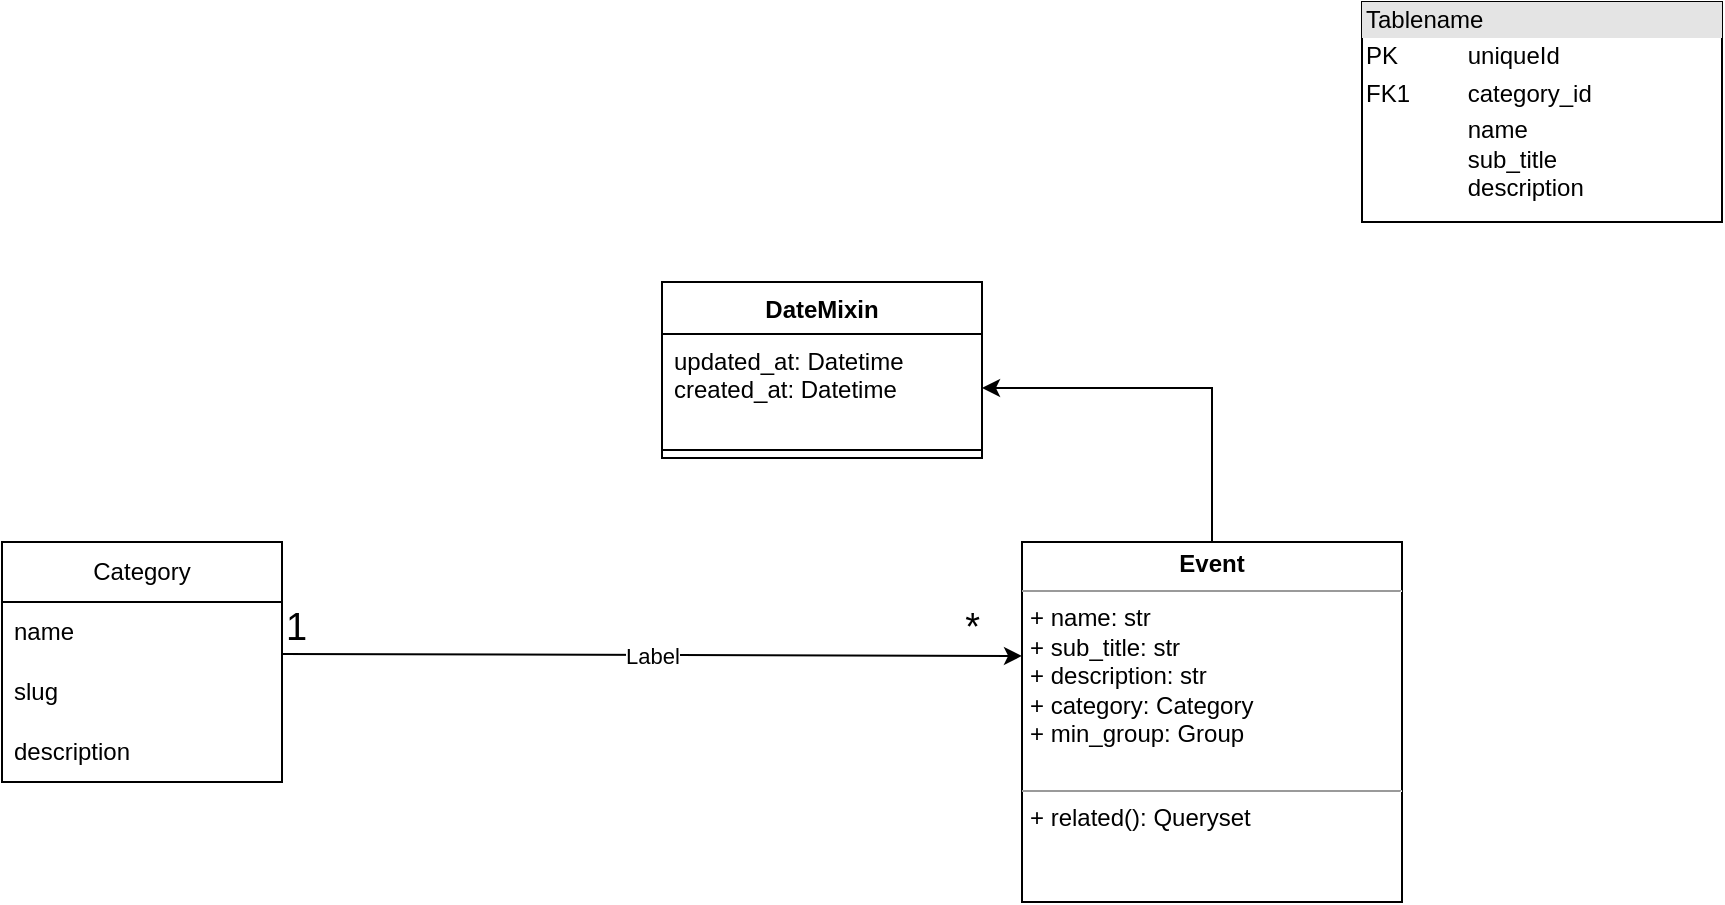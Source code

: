 <mxfile version="20.6.0" type="github">
  <diagram name="Page-1" id="b5b7bab2-c9e2-2cf4-8b2a-24fd1a2a6d21">
    <mxGraphModel dx="1422" dy="864" grid="1" gridSize="10" guides="1" tooltips="1" connect="1" arrows="1" fold="1" page="1" pageScale="1" pageWidth="827" pageHeight="1169" background="none" math="0" shadow="0">
      <root>
        <mxCell id="0" />
        <mxCell id="1" parent="0" />
        <mxCell id="XmmGb7Pi7G96ArEZUxbN-1" value="Category" style="swimlane;fontStyle=0;childLayout=stackLayout;horizontal=1;startSize=30;horizontalStack=0;resizeParent=1;resizeParentMax=0;resizeLast=0;collapsible=1;marginBottom=0;whiteSpace=wrap;html=1;" vertex="1" parent="1">
          <mxGeometry x="770" y="860" width="140" height="120" as="geometry" />
        </mxCell>
        <mxCell id="XmmGb7Pi7G96ArEZUxbN-2" value="name" style="text;strokeColor=none;fillColor=none;align=left;verticalAlign=middle;spacingLeft=4;spacingRight=4;overflow=hidden;points=[[0,0.5],[1,0.5]];portConstraint=eastwest;rotatable=0;whiteSpace=wrap;html=1;" vertex="1" parent="XmmGb7Pi7G96ArEZUxbN-1">
          <mxGeometry y="30" width="140" height="30" as="geometry" />
        </mxCell>
        <mxCell id="XmmGb7Pi7G96ArEZUxbN-3" value="slug" style="text;strokeColor=none;fillColor=none;align=left;verticalAlign=middle;spacingLeft=4;spacingRight=4;overflow=hidden;points=[[0,0.5],[1,0.5]];portConstraint=eastwest;rotatable=0;whiteSpace=wrap;html=1;" vertex="1" parent="XmmGb7Pi7G96ArEZUxbN-1">
          <mxGeometry y="60" width="140" height="30" as="geometry" />
        </mxCell>
        <mxCell id="XmmGb7Pi7G96ArEZUxbN-4" value="description" style="text;strokeColor=none;fillColor=none;align=left;verticalAlign=middle;spacingLeft=4;spacingRight=4;overflow=hidden;points=[[0,0.5],[1,0.5]];portConstraint=eastwest;rotatable=0;whiteSpace=wrap;html=1;" vertex="1" parent="XmmGb7Pi7G96ArEZUxbN-1">
          <mxGeometry y="90" width="140" height="30" as="geometry" />
        </mxCell>
        <mxCell id="XmmGb7Pi7G96ArEZUxbN-12" value="&lt;p style=&quot;margin:0px;margin-top:4px;text-align:center;&quot;&gt;&lt;b&gt;Event&lt;/b&gt;&lt;br&gt;&lt;/p&gt;&lt;hr size=&quot;1&quot;&gt;&lt;p style=&quot;margin:0px;margin-left:4px;&quot;&gt;+ name: str&lt;br&gt;+ sub_title: str&lt;/p&gt;&lt;p style=&quot;margin:0px;margin-left:4px;&quot;&gt;+ description: str&lt;/p&gt;&lt;p style=&quot;margin:0px;margin-left:4px;&quot;&gt;+ category: Category&lt;/p&gt;&lt;p style=&quot;margin:0px;margin-left:4px;&quot;&gt;+ min_group: Group&lt;br&gt;&lt;/p&gt;&lt;p style=&quot;margin:0px;margin-left:4px;&quot;&gt;&lt;br&gt;&lt;/p&gt;&lt;hr size=&quot;1&quot;&gt;&lt;p style=&quot;margin:0px;margin-left:4px;&quot;&gt;+ related(): Queryset&lt;br&gt;&lt;br&gt;&lt;/p&gt;" style="verticalAlign=top;align=left;overflow=fill;fontSize=12;fontFamily=Helvetica;html=1;" vertex="1" parent="1">
          <mxGeometry x="1280" y="860" width="190" height="180" as="geometry" />
        </mxCell>
        <mxCell id="XmmGb7Pi7G96ArEZUxbN-14" value="&lt;div style=&quot;box-sizing:border-box;width:100%;background:#e4e4e4;padding:2px;&quot;&gt;Tablename&lt;/div&gt;&lt;table style=&quot;width:100%;font-size:1em;&quot; cellspacing=&quot;0&quot; cellpadding=&quot;2&quot;&gt;&lt;tbody&gt;&lt;tr&gt;&lt;td&gt;PK&lt;/td&gt;&lt;td&gt;uniqueId&lt;/td&gt;&lt;/tr&gt;&lt;tr&gt;&lt;td&gt;FK1&lt;/td&gt;&lt;td&gt;category_id&lt;br&gt;&lt;/td&gt;&lt;/tr&gt;&lt;tr&gt;&lt;td&gt;&lt;/td&gt;&lt;td&gt;name&lt;br&gt;sub_title&lt;br&gt;description&lt;br&gt;&lt;/td&gt;&lt;/tr&gt;&lt;/tbody&gt;&lt;/table&gt;" style="verticalAlign=top;align=left;overflow=fill;html=1;" vertex="1" parent="1">
          <mxGeometry x="1450" y="590" width="180" height="110" as="geometry" />
        </mxCell>
        <mxCell id="XmmGb7Pi7G96ArEZUxbN-23" value="DateMixin" style="swimlane;fontStyle=1;align=center;verticalAlign=top;childLayout=stackLayout;horizontal=1;startSize=26;horizontalStack=0;resizeParent=1;resizeParentMax=0;resizeLast=0;collapsible=1;marginBottom=0;" vertex="1" parent="1">
          <mxGeometry x="1100" y="730" width="160" height="88" as="geometry" />
        </mxCell>
        <mxCell id="XmmGb7Pi7G96ArEZUxbN-24" value="updated_at: Datetime&#xa;created_at: Datetime&#xa;" style="text;strokeColor=none;fillColor=none;align=left;verticalAlign=top;spacingLeft=4;spacingRight=4;overflow=hidden;rotatable=0;points=[[0,0.5],[1,0.5]];portConstraint=eastwest;" vertex="1" parent="XmmGb7Pi7G96ArEZUxbN-23">
          <mxGeometry y="26" width="160" height="54" as="geometry" />
        </mxCell>
        <mxCell id="XmmGb7Pi7G96ArEZUxbN-25" value="" style="line;strokeWidth=1;fillColor=none;align=left;verticalAlign=middle;spacingTop=-1;spacingLeft=3;spacingRight=3;rotatable=0;labelPosition=right;points=[];portConstraint=eastwest;strokeColor=inherit;" vertex="1" parent="XmmGb7Pi7G96ArEZUxbN-23">
          <mxGeometry y="80" width="160" height="8" as="geometry" />
        </mxCell>
        <mxCell id="XmmGb7Pi7G96ArEZUxbN-27" style="edgeStyle=orthogonalEdgeStyle;rounded=0;orthogonalLoop=1;jettySize=auto;html=1;exitX=1;exitY=0.5;exitDx=0;exitDy=0;strokeColor=default;endArrow=none;endFill=0;startArrow=classic;startFill=1;" edge="1" parent="1" source="XmmGb7Pi7G96ArEZUxbN-24" target="XmmGb7Pi7G96ArEZUxbN-12">
          <mxGeometry relative="1" as="geometry" />
        </mxCell>
        <mxCell id="XmmGb7Pi7G96ArEZUxbN-38" value="" style="endArrow=classic;html=1;rounded=0;strokeColor=default;entryX=0;entryY=0.561;entryDx=0;entryDy=0;entryPerimeter=0;" edge="1" parent="1">
          <mxGeometry relative="1" as="geometry">
            <mxPoint x="910" y="916" as="sourcePoint" />
            <mxPoint x="1280" y="916.98" as="targetPoint" />
          </mxGeometry>
        </mxCell>
        <mxCell id="XmmGb7Pi7G96ArEZUxbN-39" value="Label" style="edgeLabel;resizable=0;html=1;align=center;verticalAlign=middle;" connectable="0" vertex="1" parent="XmmGb7Pi7G96ArEZUxbN-38">
          <mxGeometry relative="1" as="geometry" />
        </mxCell>
        <mxCell id="XmmGb7Pi7G96ArEZUxbN-40" value="1" style="edgeLabel;resizable=0;html=1;align=left;verticalAlign=bottom;fontSize=19;" connectable="0" vertex="1" parent="XmmGb7Pi7G96ArEZUxbN-38">
          <mxGeometry x="-1" relative="1" as="geometry" />
        </mxCell>
        <mxCell id="XmmGb7Pi7G96ArEZUxbN-41" value="*" style="edgeLabel;resizable=0;html=1;align=right;verticalAlign=bottom;fontSize=19;" connectable="0" vertex="1" parent="XmmGb7Pi7G96ArEZUxbN-38">
          <mxGeometry x="1" relative="1" as="geometry">
            <mxPoint x="-20" as="offset" />
          </mxGeometry>
        </mxCell>
      </root>
    </mxGraphModel>
  </diagram>
</mxfile>
